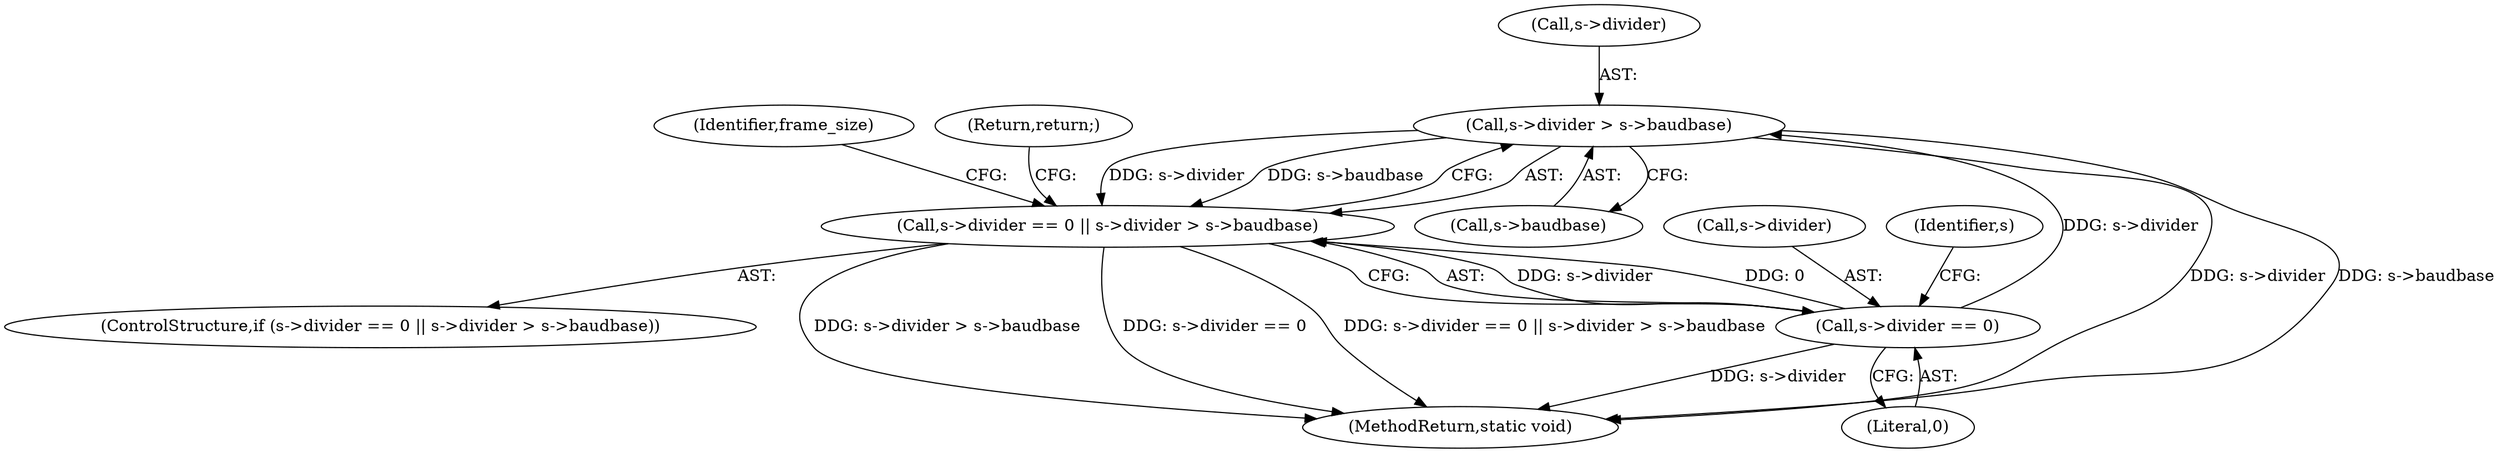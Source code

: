 digraph "0_qemu_3592fe0c919cf27a81d8e9f9b4f269553418bb01@pointer" {
"1000118" [label="(Call,s->divider > s->baudbase)"];
"1000113" [label="(Call,s->divider == 0)"];
"1000112" [label="(Call,s->divider == 0 || s->divider > s->baudbase)"];
"1000122" [label="(Call,s->baudbase)"];
"1000128" [label="(Identifier,frame_size)"];
"1000114" [label="(Call,s->divider)"];
"1000111" [label="(ControlStructure,if (s->divider == 0 || s->divider > s->baudbase))"];
"1000113" [label="(Call,s->divider == 0)"];
"1000120" [label="(Identifier,s)"];
"1000126" [label="(Return,return;)"];
"1000112" [label="(Call,s->divider == 0 || s->divider > s->baudbase)"];
"1000118" [label="(Call,s->divider > s->baudbase)"];
"1000119" [label="(Call,s->divider)"];
"1000145" [label="(MethodReturn,static void)"];
"1000117" [label="(Literal,0)"];
"1000118" -> "1000112"  [label="AST: "];
"1000118" -> "1000122"  [label="CFG: "];
"1000119" -> "1000118"  [label="AST: "];
"1000122" -> "1000118"  [label="AST: "];
"1000112" -> "1000118"  [label="CFG: "];
"1000118" -> "1000145"  [label="DDG: s->divider"];
"1000118" -> "1000145"  [label="DDG: s->baudbase"];
"1000118" -> "1000112"  [label="DDG: s->divider"];
"1000118" -> "1000112"  [label="DDG: s->baudbase"];
"1000113" -> "1000118"  [label="DDG: s->divider"];
"1000113" -> "1000112"  [label="AST: "];
"1000113" -> "1000117"  [label="CFG: "];
"1000114" -> "1000113"  [label="AST: "];
"1000117" -> "1000113"  [label="AST: "];
"1000120" -> "1000113"  [label="CFG: "];
"1000112" -> "1000113"  [label="CFG: "];
"1000113" -> "1000145"  [label="DDG: s->divider"];
"1000113" -> "1000112"  [label="DDG: s->divider"];
"1000113" -> "1000112"  [label="DDG: 0"];
"1000112" -> "1000111"  [label="AST: "];
"1000126" -> "1000112"  [label="CFG: "];
"1000128" -> "1000112"  [label="CFG: "];
"1000112" -> "1000145"  [label="DDG: s->divider > s->baudbase"];
"1000112" -> "1000145"  [label="DDG: s->divider == 0"];
"1000112" -> "1000145"  [label="DDG: s->divider == 0 || s->divider > s->baudbase"];
}
